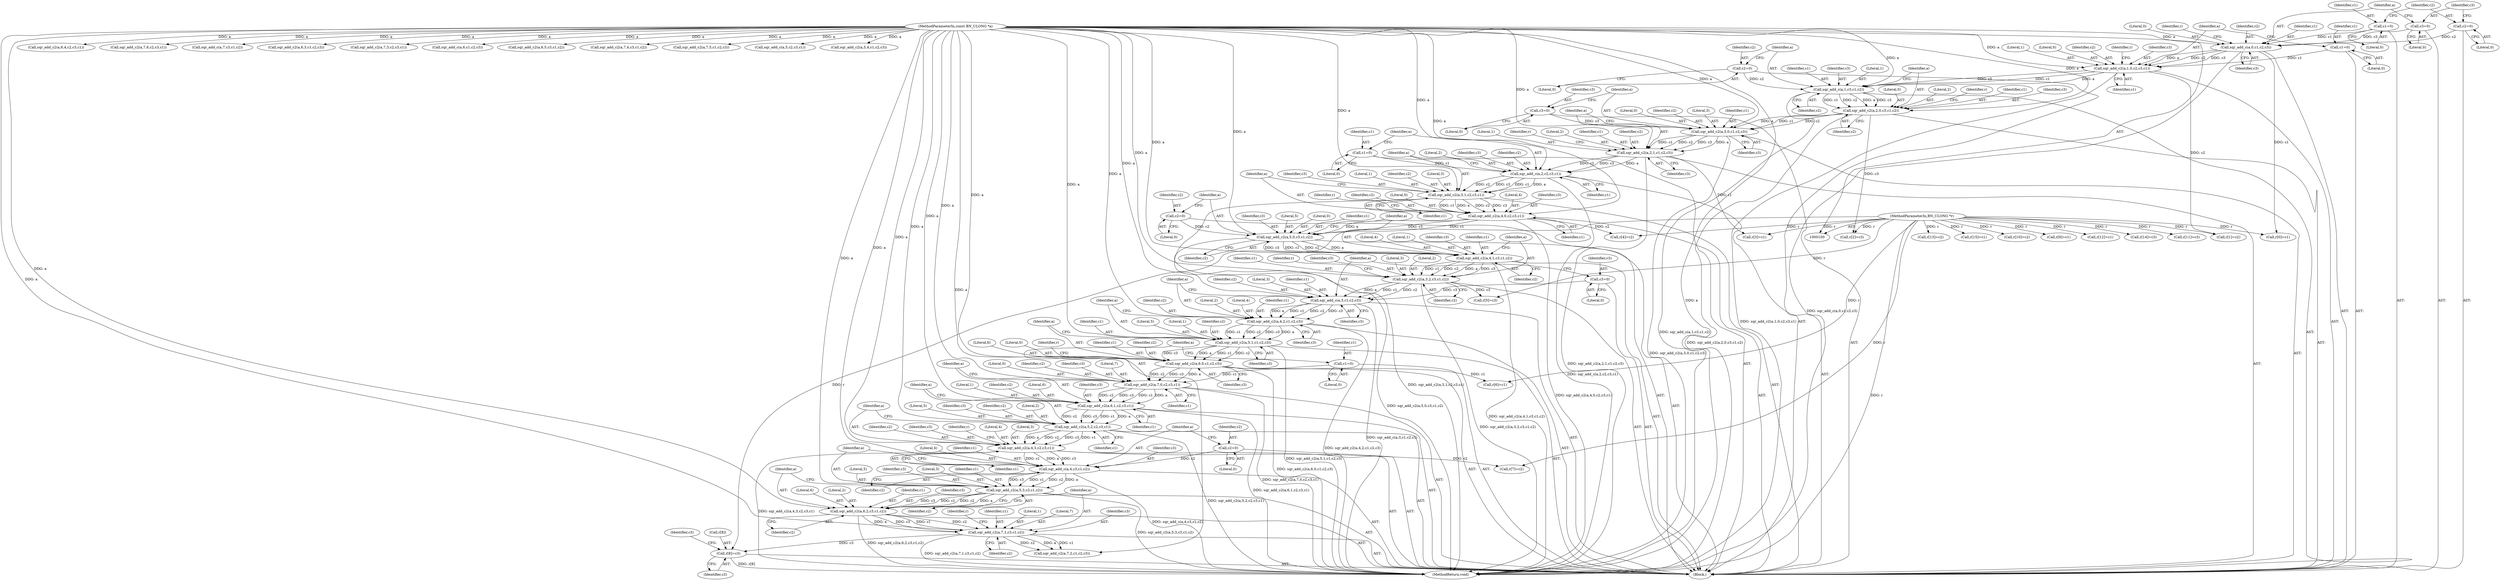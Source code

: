 digraph "0_openssl_a7a44ba55cb4f884c6bc9ceac90072dea38e66d0_2@array" {
"1000343" [label="(Call,r[8]=c3)"];
"1000336" [label="(Call,sqr_add_c2(a,7,1,c3,c1,c2))"];
"1000329" [label="(Call,sqr_add_c2(a,6,2,c3,c1,c2))"];
"1000322" [label="(Call,sqr_add_c2(a,5,3,c3,c1,c2))"];
"1000316" [label="(Call,sqr_add_c(a,4,c3,c1,c2))"];
"1000301" [label="(Call,sqr_add_c2(a,4,3,c2,c3,c1))"];
"1000294" [label="(Call,sqr_add_c2(a,5,2,c2,c3,c1))"];
"1000287" [label="(Call,sqr_add_c2(a,6,1,c2,c3,c1))"];
"1000280" [label="(Call,sqr_add_c2(a,7,0,c2,c3,c1))"];
"1000265" [label="(Call,sqr_add_c2(a,6,0,c1,c2,c3))"];
"1000258" [label="(Call,sqr_add_c2(a,5,1,c1,c2,c3))"];
"1000251" [label="(Call,sqr_add_c2(a,4,2,c1,c2,c3))"];
"1000245" [label="(Call,sqr_add_c(a,3,c1,c2,c3))"];
"1000230" [label="(Call,sqr_add_c2(a,3,2,c3,c1,c2))"];
"1000223" [label="(Call,sqr_add_c2(a,4,1,c3,c1,c2))"];
"1000216" [label="(Call,sqr_add_c2(a,5,0,c3,c1,c2))"];
"1000201" [label="(Call,sqr_add_c2(a,4,0,c2,c3,c1))"];
"1000194" [label="(Call,sqr_add_c2(a,3,1,c2,c3,c1))"];
"1000188" [label="(Call,sqr_add_c(a,2,c2,c3,c1))"];
"1000173" [label="(Call,sqr_add_c2(a,2,1,c1,c2,c3))"];
"1000166" [label="(Call,sqr_add_c2(a,3,0,c1,c2,c3))"];
"1000151" [label="(Call,sqr_add_c2(a,2,0,c3,c1,c2))"];
"1000145" [label="(Call,sqr_add_c(a,1,c3,c1,c2))"];
"1000130" [label="(Call,sqr_add_c2(a,1,0,c2,c3,c1))"];
"1000116" [label="(Call,sqr_add_c(a,0,c1,c2,c3))"];
"1000102" [label="(MethodParameterIn,const BN_ULONG *a)"];
"1000107" [label="(Call,c1=0)"];
"1000110" [label="(Call,c2=0)"];
"1000113" [label="(Call,c3=0)"];
"1000127" [label="(Call,c1=0)"];
"1000142" [label="(Call,c2=0)"];
"1000163" [label="(Call,c3=0)"];
"1000185" [label="(Call,c1=0)"];
"1000213" [label="(Call,c2=0)"];
"1000242" [label="(Call,c3=0)"];
"1000277" [label="(Call,c1=0)"];
"1000313" [label="(Call,c2=0)"];
"1000101" [label="(MethodParameterIn,BN_ULONG *r)"];
"1000205" [label="(Identifier,c2)"];
"1000142" [label="(Call,c2=0)"];
"1000287" [label="(Call,sqr_add_c2(a,6,1,c2,c3,c1))"];
"1000148" [label="(Identifier,c3)"];
"1000333" [label="(Identifier,c3)"];
"1000195" [label="(Identifier,a)"];
"1000227" [label="(Identifier,c3)"];
"1000316" [label="(Call,sqr_add_c(a,4,c3,c1,c2))"];
"1000217" [label="(Identifier,a)"];
"1000351" [label="(Call,sqr_add_c2(a,7,2,c1,c2,c3))"];
"1000185" [label="(Call,c1=0)"];
"1000315" [label="(Literal,0)"];
"1000110" [label="(Call,c2=0)"];
"1000155" [label="(Identifier,c3)"];
"1000169" [label="(Literal,0)"];
"1000294" [label="(Call,sqr_add_c2(a,5,2,c2,c3,c1))"];
"1000345" [label="(Identifier,r)"];
"1000320" [label="(Identifier,c1)"];
"1000328" [label="(Identifier,c2)"];
"1000293" [label="(Identifier,c1)"];
"1000422" [label="(Call,r[11]=c3)"];
"1000218" [label="(Literal,5)"];
"1000307" [label="(Identifier,c1)"];
"1000108" [label="(Identifier,c1)"];
"1000152" [label="(Identifier,a)"];
"1000317" [label="(Identifier,a)"];
"1000259" [label="(Identifier,a)"];
"1000284" [label="(Identifier,c2)"];
"1000219" [label="(Literal,0)"];
"1000334" [label="(Identifier,c1)"];
"1000186" [label="(Identifier,c1)"];
"1000177" [label="(Identifier,c1)"];
"1000131" [label="(Identifier,a)"];
"1000305" [label="(Identifier,c2)"];
"1000281" [label="(Identifier,a)"];
"1000295" [label="(Identifier,a)"];
"1000272" [label="(Call,r[6]=c1)"];
"1000204" [label="(Literal,0)"];
"1000107" [label="(Call,c1=0)"];
"1000290" [label="(Literal,1)"];
"1000248" [label="(Identifier,c1)"];
"1000329" [label="(Call,sqr_add_c2(a,6,2,c3,c1,c2))"];
"1000386" [label="(Call,sqr_add_c2(a,6,4,c2,c3,c1))"];
"1000207" [label="(Identifier,c1)"];
"1000291" [label="(Identifier,c2)"];
"1000114" [label="(Identifier,c3)"];
"1000482" [label="(MethodReturn,void)"];
"1000191" [label="(Identifier,c2)"];
"1000103" [label="(Block,)"];
"1000147" [label="(Literal,1)"];
"1000124" [label="(Identifier,r)"];
"1000167" [label="(Identifier,a)"];
"1000157" [label="(Identifier,c2)"];
"1000251" [label="(Call,sqr_add_c2(a,4,2,c1,c2,c3))"];
"1000300" [label="(Identifier,c1)"];
"1000172" [label="(Identifier,c3)"];
"1000154" [label="(Literal,0)"];
"1000458" [label="(Call,r[13]=c2)"];
"1000336" [label="(Call,sqr_add_c2(a,7,1,c3,c1,c2))"];
"1000254" [label="(Literal,2)"];
"1000190" [label="(Literal,2)"];
"1000193" [label="(Identifier,c1)"];
"1000321" [label="(Identifier,c2)"];
"1000451" [label="(Call,sqr_add_c2(a,7,6,c2,c3,c1))"];
"1000176" [label="(Literal,1)"];
"1000182" [label="(Identifier,r)"];
"1000253" [label="(Literal,4)"];
"1000203" [label="(Literal,4)"];
"1000466" [label="(Call,sqr_add_c(a,7,c3,c1,c2))"];
"1000296" [label="(Literal,5)"];
"1000236" [label="(Identifier,c2)"];
"1000342" [label="(Identifier,c2)"];
"1000139" [label="(Identifier,r)"];
"1000120" [label="(Identifier,c2)"];
"1000113" [label="(Call,c3=0)"];
"1000171" [label="(Identifier,c2)"];
"1000225" [label="(Literal,4)"];
"1000477" [label="(Call,r[15]=c1)"];
"1000323" [label="(Identifier,a)"];
"1000187" [label="(Literal,0)"];
"1000200" [label="(Identifier,c1)"];
"1000299" [label="(Identifier,c3)"];
"1000267" [label="(Literal,6)"];
"1000358" [label="(Call,sqr_add_c2(a,6,3,c1,c2,c3))"];
"1000285" [label="(Identifier,c3)"];
"1000288" [label="(Identifier,a)"];
"1000337" [label="(Identifier,a)"];
"1000153" [label="(Literal,2)"];
"1000250" [label="(Identifier,c3)"];
"1000150" [label="(Identifier,c2)"];
"1000160" [label="(Identifier,r)"];
"1000326" [label="(Identifier,c3)"];
"1000164" [label="(Identifier,c3)"];
"1000232" [label="(Literal,3)"];
"1000222" [label="(Identifier,c2)"];
"1000221" [label="(Identifier,c1)"];
"1000165" [label="(Literal,0)"];
"1000341" [label="(Identifier,c1)"];
"1000199" [label="(Identifier,c3)"];
"1000146" [label="(Identifier,a)"];
"1000255" [label="(Identifier,c1)"];
"1000121" [label="(Identifier,c3)"];
"1000393" [label="(Call,sqr_add_c2(a,7,3,c2,c3,c1))"];
"1000194" [label="(Call,sqr_add_c2(a,3,1,c2,c3,c1))"];
"1000400" [label="(Call,r[10]=c2)"];
"1000130" [label="(Call,sqr_add_c2(a,1,0,c2,c3,c1))"];
"1000129" [label="(Literal,0)"];
"1000102" [label="(MethodParameterIn,const BN_ULONG *a)"];
"1000430" [label="(Call,sqr_add_c(a,6,c1,c2,c3))"];
"1000415" [label="(Call,sqr_add_c2(a,6,5,c3,c1,c2))"];
"1000314" [label="(Identifier,c2)"];
"1000188" [label="(Call,sqr_add_c(a,2,c2,c3,c1))"];
"1000197" [label="(Literal,1)"];
"1000344" [label="(Call,r[8])"];
"1000339" [label="(Literal,1)"];
"1000168" [label="(Literal,3)"];
"1000128" [label="(Identifier,c1)"];
"1000268" [label="(Literal,0)"];
"1000306" [label="(Identifier,c3)"];
"1000101" [label="(MethodParameterIn,BN_ULONG *r)"];
"1000372" [label="(Call,r[9]=c1)"];
"1000274" [label="(Identifier,r)"];
"1000280" [label="(Call,sqr_add_c2(a,7,0,c2,c3,c1))"];
"1000443" [label="(Call,r[12]=c1)"];
"1000234" [label="(Identifier,c3)"];
"1000119" [label="(Identifier,c1)"];
"1000249" [label="(Identifier,c2)"];
"1000330" [label="(Identifier,a)"];
"1000325" [label="(Literal,3)"];
"1000122" [label="(Call,r[0]=c1)"];
"1000327" [label="(Identifier,c1)"];
"1000322" [label="(Call,sqr_add_c2(a,5,3,c3,c1,c2))"];
"1000301" [label="(Call,sqr_add_c2(a,4,3,c2,c3,c1))"];
"1000298" [label="(Identifier,c2)"];
"1000226" [label="(Literal,1)"];
"1000170" [label="(Identifier,c1)"];
"1000233" [label="(Literal,2)"];
"1000206" [label="(Identifier,c3)"];
"1000237" [label="(Call,r[5]=c3)"];
"1000277" [label="(Call,c1=0)"];
"1000192" [label="(Identifier,c3)"];
"1000257" [label="(Identifier,c3)"];
"1000408" [label="(Call,sqr_add_c2(a,7,4,c3,c1,c2))"];
"1000265" [label="(Call,sqr_add_c2(a,6,0,c1,c2,c3))"];
"1000252" [label="(Identifier,a)"];
"1000235" [label="(Identifier,c1)"];
"1000145" [label="(Call,sqr_add_c(a,1,c3,c1,c2))"];
"1000262" [label="(Identifier,c1)"];
"1000180" [label="(Call,r[3]=c1)"];
"1000244" [label="(Literal,0)"];
"1000243" [label="(Identifier,c3)"];
"1000335" [label="(Identifier,c2)"];
"1000116" [label="(Call,sqr_add_c(a,0,c1,c2,c3))"];
"1000137" [label="(Call,r[1]=c2)"];
"1000173" [label="(Call,sqr_add_c2(a,2,1,c1,c2,c3))"];
"1000436" [label="(Call,sqr_add_c2(a,7,5,c1,c2,c3))"];
"1000127" [label="(Call,c1=0)"];
"1000118" [label="(Literal,0)"];
"1000215" [label="(Literal,0)"];
"1000115" [label="(Literal,0)"];
"1000319" [label="(Identifier,c3)"];
"1000231" [label="(Identifier,a)"];
"1000198" [label="(Identifier,c2)"];
"1000343" [label="(Call,r[8]=c3)"];
"1000286" [label="(Identifier,c1)"];
"1000230" [label="(Call,sqr_add_c2(a,3,2,c3,c1,c2))"];
"1000338" [label="(Literal,7)"];
"1000347" [label="(Identifier,c3)"];
"1000349" [label="(Identifier,c3)"];
"1000158" [label="(Call,r[2]=c3)"];
"1000210" [label="(Identifier,r)"];
"1000297" [label="(Literal,2)"];
"1000214" [label="(Identifier,c2)"];
"1000279" [label="(Literal,0)"];
"1000331" [label="(Literal,6)"];
"1000282" [label="(Literal,7)"];
"1000220" [label="(Identifier,c3)"];
"1000201" [label="(Call,sqr_add_c2(a,4,0,c2,c3,c1))"];
"1000189" [label="(Identifier,a)"];
"1000269" [label="(Identifier,c1)"];
"1000260" [label="(Literal,5)"];
"1000228" [label="(Identifier,c1)"];
"1000246" [label="(Identifier,a)"];
"1000135" [label="(Identifier,c3)"];
"1000245" [label="(Call,sqr_add_c(a,3,c1,c2,c3))"];
"1000261" [label="(Literal,1)"];
"1000175" [label="(Literal,2)"];
"1000340" [label="(Identifier,c3)"];
"1000380" [label="(Call,sqr_add_c(a,5,c2,c3,c1))"];
"1000208" [label="(Call,r[4]=c2)"];
"1000112" [label="(Literal,0)"];
"1000318" [label="(Literal,4)"];
"1000256" [label="(Identifier,c2)"];
"1000229" [label="(Identifier,c2)"];
"1000163" [label="(Call,c3=0)"];
"1000196" [label="(Literal,3)"];
"1000149" [label="(Identifier,c1)"];
"1000117" [label="(Identifier,a)"];
"1000365" [label="(Call,sqr_add_c2(a,5,4,c1,c2,c3))"];
"1000302" [label="(Identifier,a)"];
"1000216" [label="(Call,sqr_add_c2(a,5,0,c3,c1,c2))"];
"1000179" [label="(Identifier,c3)"];
"1000109" [label="(Literal,0)"];
"1000271" [label="(Identifier,c3)"];
"1000224" [label="(Identifier,a)"];
"1000174" [label="(Identifier,a)"];
"1000472" [label="(Call,r[14]=c3)"];
"1000166" [label="(Call,sqr_add_c2(a,3,0,c1,c2,c3))"];
"1000270" [label="(Identifier,c2)"];
"1000202" [label="(Identifier,a)"];
"1000239" [label="(Identifier,r)"];
"1000178" [label="(Identifier,c2)"];
"1000213" [label="(Call,c2=0)"];
"1000313" [label="(Call,c2=0)"];
"1000324" [label="(Literal,5)"];
"1000308" [label="(Call,r[7]=c2)"];
"1000151" [label="(Call,sqr_add_c2(a,2,0,c3,c1,c2))"];
"1000278" [label="(Identifier,c1)"];
"1000242" [label="(Call,c3=0)"];
"1000144" [label="(Literal,0)"];
"1000143" [label="(Identifier,c2)"];
"1000289" [label="(Literal,6)"];
"1000264" [label="(Identifier,c3)"];
"1000258" [label="(Call,sqr_add_c2(a,5,1,c1,c2,c3))"];
"1000132" [label="(Literal,1)"];
"1000292" [label="(Identifier,c3)"];
"1000332" [label="(Literal,2)"];
"1000310" [label="(Identifier,r)"];
"1000156" [label="(Identifier,c1)"];
"1000303" [label="(Literal,4)"];
"1000304" [label="(Literal,3)"];
"1000247" [label="(Literal,3)"];
"1000283" [label="(Literal,0)"];
"1000266" [label="(Identifier,a)"];
"1000263" [label="(Identifier,c2)"];
"1000133" [label="(Literal,0)"];
"1000223" [label="(Call,sqr_add_c2(a,4,1,c3,c1,c2))"];
"1000136" [label="(Identifier,c1)"];
"1000134" [label="(Identifier,c2)"];
"1000111" [label="(Identifier,c2)"];
"1000343" -> "1000103"  [label="AST: "];
"1000343" -> "1000347"  [label="CFG: "];
"1000344" -> "1000343"  [label="AST: "];
"1000347" -> "1000343"  [label="AST: "];
"1000349" -> "1000343"  [label="CFG: "];
"1000343" -> "1000482"  [label="DDG: r[8]"];
"1000336" -> "1000343"  [label="DDG: c3"];
"1000101" -> "1000343"  [label="DDG: r"];
"1000336" -> "1000103"  [label="AST: "];
"1000336" -> "1000342"  [label="CFG: "];
"1000337" -> "1000336"  [label="AST: "];
"1000338" -> "1000336"  [label="AST: "];
"1000339" -> "1000336"  [label="AST: "];
"1000340" -> "1000336"  [label="AST: "];
"1000341" -> "1000336"  [label="AST: "];
"1000342" -> "1000336"  [label="AST: "];
"1000345" -> "1000336"  [label="CFG: "];
"1000336" -> "1000482"  [label="DDG: sqr_add_c2(a,7,1,c3,c1,c2)"];
"1000329" -> "1000336"  [label="DDG: a"];
"1000329" -> "1000336"  [label="DDG: c3"];
"1000329" -> "1000336"  [label="DDG: c1"];
"1000329" -> "1000336"  [label="DDG: c2"];
"1000102" -> "1000336"  [label="DDG: a"];
"1000336" -> "1000351"  [label="DDG: a"];
"1000336" -> "1000351"  [label="DDG: c1"];
"1000336" -> "1000351"  [label="DDG: c2"];
"1000329" -> "1000103"  [label="AST: "];
"1000329" -> "1000335"  [label="CFG: "];
"1000330" -> "1000329"  [label="AST: "];
"1000331" -> "1000329"  [label="AST: "];
"1000332" -> "1000329"  [label="AST: "];
"1000333" -> "1000329"  [label="AST: "];
"1000334" -> "1000329"  [label="AST: "];
"1000335" -> "1000329"  [label="AST: "];
"1000337" -> "1000329"  [label="CFG: "];
"1000329" -> "1000482"  [label="DDG: sqr_add_c2(a,6,2,c3,c1,c2)"];
"1000322" -> "1000329"  [label="DDG: a"];
"1000322" -> "1000329"  [label="DDG: c3"];
"1000322" -> "1000329"  [label="DDG: c1"];
"1000322" -> "1000329"  [label="DDG: c2"];
"1000102" -> "1000329"  [label="DDG: a"];
"1000322" -> "1000103"  [label="AST: "];
"1000322" -> "1000328"  [label="CFG: "];
"1000323" -> "1000322"  [label="AST: "];
"1000324" -> "1000322"  [label="AST: "];
"1000325" -> "1000322"  [label="AST: "];
"1000326" -> "1000322"  [label="AST: "];
"1000327" -> "1000322"  [label="AST: "];
"1000328" -> "1000322"  [label="AST: "];
"1000330" -> "1000322"  [label="CFG: "];
"1000322" -> "1000482"  [label="DDG: sqr_add_c2(a,5,3,c3,c1,c2)"];
"1000316" -> "1000322"  [label="DDG: a"];
"1000316" -> "1000322"  [label="DDG: c3"];
"1000316" -> "1000322"  [label="DDG: c1"];
"1000316" -> "1000322"  [label="DDG: c2"];
"1000102" -> "1000322"  [label="DDG: a"];
"1000316" -> "1000103"  [label="AST: "];
"1000316" -> "1000321"  [label="CFG: "];
"1000317" -> "1000316"  [label="AST: "];
"1000318" -> "1000316"  [label="AST: "];
"1000319" -> "1000316"  [label="AST: "];
"1000320" -> "1000316"  [label="AST: "];
"1000321" -> "1000316"  [label="AST: "];
"1000323" -> "1000316"  [label="CFG: "];
"1000316" -> "1000482"  [label="DDG: sqr_add_c(a,4,c3,c1,c2)"];
"1000301" -> "1000316"  [label="DDG: a"];
"1000301" -> "1000316"  [label="DDG: c3"];
"1000301" -> "1000316"  [label="DDG: c1"];
"1000102" -> "1000316"  [label="DDG: a"];
"1000313" -> "1000316"  [label="DDG: c2"];
"1000301" -> "1000103"  [label="AST: "];
"1000301" -> "1000307"  [label="CFG: "];
"1000302" -> "1000301"  [label="AST: "];
"1000303" -> "1000301"  [label="AST: "];
"1000304" -> "1000301"  [label="AST: "];
"1000305" -> "1000301"  [label="AST: "];
"1000306" -> "1000301"  [label="AST: "];
"1000307" -> "1000301"  [label="AST: "];
"1000310" -> "1000301"  [label="CFG: "];
"1000301" -> "1000482"  [label="DDG: sqr_add_c2(a,4,3,c2,c3,c1)"];
"1000294" -> "1000301"  [label="DDG: a"];
"1000294" -> "1000301"  [label="DDG: c2"];
"1000294" -> "1000301"  [label="DDG: c3"];
"1000294" -> "1000301"  [label="DDG: c1"];
"1000102" -> "1000301"  [label="DDG: a"];
"1000301" -> "1000308"  [label="DDG: c2"];
"1000294" -> "1000103"  [label="AST: "];
"1000294" -> "1000300"  [label="CFG: "];
"1000295" -> "1000294"  [label="AST: "];
"1000296" -> "1000294"  [label="AST: "];
"1000297" -> "1000294"  [label="AST: "];
"1000298" -> "1000294"  [label="AST: "];
"1000299" -> "1000294"  [label="AST: "];
"1000300" -> "1000294"  [label="AST: "];
"1000302" -> "1000294"  [label="CFG: "];
"1000294" -> "1000482"  [label="DDG: sqr_add_c2(a,5,2,c2,c3,c1)"];
"1000287" -> "1000294"  [label="DDG: a"];
"1000287" -> "1000294"  [label="DDG: c2"];
"1000287" -> "1000294"  [label="DDG: c3"];
"1000287" -> "1000294"  [label="DDG: c1"];
"1000102" -> "1000294"  [label="DDG: a"];
"1000287" -> "1000103"  [label="AST: "];
"1000287" -> "1000293"  [label="CFG: "];
"1000288" -> "1000287"  [label="AST: "];
"1000289" -> "1000287"  [label="AST: "];
"1000290" -> "1000287"  [label="AST: "];
"1000291" -> "1000287"  [label="AST: "];
"1000292" -> "1000287"  [label="AST: "];
"1000293" -> "1000287"  [label="AST: "];
"1000295" -> "1000287"  [label="CFG: "];
"1000287" -> "1000482"  [label="DDG: sqr_add_c2(a,6,1,c2,c3,c1)"];
"1000280" -> "1000287"  [label="DDG: a"];
"1000280" -> "1000287"  [label="DDG: c2"];
"1000280" -> "1000287"  [label="DDG: c3"];
"1000280" -> "1000287"  [label="DDG: c1"];
"1000102" -> "1000287"  [label="DDG: a"];
"1000280" -> "1000103"  [label="AST: "];
"1000280" -> "1000286"  [label="CFG: "];
"1000281" -> "1000280"  [label="AST: "];
"1000282" -> "1000280"  [label="AST: "];
"1000283" -> "1000280"  [label="AST: "];
"1000284" -> "1000280"  [label="AST: "];
"1000285" -> "1000280"  [label="AST: "];
"1000286" -> "1000280"  [label="AST: "];
"1000288" -> "1000280"  [label="CFG: "];
"1000280" -> "1000482"  [label="DDG: sqr_add_c2(a,7,0,c2,c3,c1)"];
"1000265" -> "1000280"  [label="DDG: a"];
"1000265" -> "1000280"  [label="DDG: c2"];
"1000265" -> "1000280"  [label="DDG: c3"];
"1000102" -> "1000280"  [label="DDG: a"];
"1000277" -> "1000280"  [label="DDG: c1"];
"1000265" -> "1000103"  [label="AST: "];
"1000265" -> "1000271"  [label="CFG: "];
"1000266" -> "1000265"  [label="AST: "];
"1000267" -> "1000265"  [label="AST: "];
"1000268" -> "1000265"  [label="AST: "];
"1000269" -> "1000265"  [label="AST: "];
"1000270" -> "1000265"  [label="AST: "];
"1000271" -> "1000265"  [label="AST: "];
"1000274" -> "1000265"  [label="CFG: "];
"1000265" -> "1000482"  [label="DDG: sqr_add_c2(a,6,0,c1,c2,c3)"];
"1000258" -> "1000265"  [label="DDG: a"];
"1000258" -> "1000265"  [label="DDG: c1"];
"1000258" -> "1000265"  [label="DDG: c2"];
"1000258" -> "1000265"  [label="DDG: c3"];
"1000102" -> "1000265"  [label="DDG: a"];
"1000265" -> "1000272"  [label="DDG: c1"];
"1000258" -> "1000103"  [label="AST: "];
"1000258" -> "1000264"  [label="CFG: "];
"1000259" -> "1000258"  [label="AST: "];
"1000260" -> "1000258"  [label="AST: "];
"1000261" -> "1000258"  [label="AST: "];
"1000262" -> "1000258"  [label="AST: "];
"1000263" -> "1000258"  [label="AST: "];
"1000264" -> "1000258"  [label="AST: "];
"1000266" -> "1000258"  [label="CFG: "];
"1000258" -> "1000482"  [label="DDG: sqr_add_c2(a,5,1,c1,c2,c3)"];
"1000251" -> "1000258"  [label="DDG: a"];
"1000251" -> "1000258"  [label="DDG: c1"];
"1000251" -> "1000258"  [label="DDG: c2"];
"1000251" -> "1000258"  [label="DDG: c3"];
"1000102" -> "1000258"  [label="DDG: a"];
"1000251" -> "1000103"  [label="AST: "];
"1000251" -> "1000257"  [label="CFG: "];
"1000252" -> "1000251"  [label="AST: "];
"1000253" -> "1000251"  [label="AST: "];
"1000254" -> "1000251"  [label="AST: "];
"1000255" -> "1000251"  [label="AST: "];
"1000256" -> "1000251"  [label="AST: "];
"1000257" -> "1000251"  [label="AST: "];
"1000259" -> "1000251"  [label="CFG: "];
"1000251" -> "1000482"  [label="DDG: sqr_add_c2(a,4,2,c1,c2,c3)"];
"1000245" -> "1000251"  [label="DDG: a"];
"1000245" -> "1000251"  [label="DDG: c1"];
"1000245" -> "1000251"  [label="DDG: c2"];
"1000245" -> "1000251"  [label="DDG: c3"];
"1000102" -> "1000251"  [label="DDG: a"];
"1000245" -> "1000103"  [label="AST: "];
"1000245" -> "1000250"  [label="CFG: "];
"1000246" -> "1000245"  [label="AST: "];
"1000247" -> "1000245"  [label="AST: "];
"1000248" -> "1000245"  [label="AST: "];
"1000249" -> "1000245"  [label="AST: "];
"1000250" -> "1000245"  [label="AST: "];
"1000252" -> "1000245"  [label="CFG: "];
"1000245" -> "1000482"  [label="DDG: sqr_add_c(a,3,c1,c2,c3)"];
"1000230" -> "1000245"  [label="DDG: a"];
"1000230" -> "1000245"  [label="DDG: c1"];
"1000230" -> "1000245"  [label="DDG: c2"];
"1000102" -> "1000245"  [label="DDG: a"];
"1000242" -> "1000245"  [label="DDG: c3"];
"1000230" -> "1000103"  [label="AST: "];
"1000230" -> "1000236"  [label="CFG: "];
"1000231" -> "1000230"  [label="AST: "];
"1000232" -> "1000230"  [label="AST: "];
"1000233" -> "1000230"  [label="AST: "];
"1000234" -> "1000230"  [label="AST: "];
"1000235" -> "1000230"  [label="AST: "];
"1000236" -> "1000230"  [label="AST: "];
"1000239" -> "1000230"  [label="CFG: "];
"1000230" -> "1000482"  [label="DDG: sqr_add_c2(a,3,2,c3,c1,c2)"];
"1000223" -> "1000230"  [label="DDG: a"];
"1000223" -> "1000230"  [label="DDG: c3"];
"1000223" -> "1000230"  [label="DDG: c1"];
"1000223" -> "1000230"  [label="DDG: c2"];
"1000102" -> "1000230"  [label="DDG: a"];
"1000230" -> "1000237"  [label="DDG: c3"];
"1000223" -> "1000103"  [label="AST: "];
"1000223" -> "1000229"  [label="CFG: "];
"1000224" -> "1000223"  [label="AST: "];
"1000225" -> "1000223"  [label="AST: "];
"1000226" -> "1000223"  [label="AST: "];
"1000227" -> "1000223"  [label="AST: "];
"1000228" -> "1000223"  [label="AST: "];
"1000229" -> "1000223"  [label="AST: "];
"1000231" -> "1000223"  [label="CFG: "];
"1000223" -> "1000482"  [label="DDG: sqr_add_c2(a,4,1,c3,c1,c2)"];
"1000216" -> "1000223"  [label="DDG: a"];
"1000216" -> "1000223"  [label="DDG: c3"];
"1000216" -> "1000223"  [label="DDG: c1"];
"1000216" -> "1000223"  [label="DDG: c2"];
"1000102" -> "1000223"  [label="DDG: a"];
"1000216" -> "1000103"  [label="AST: "];
"1000216" -> "1000222"  [label="CFG: "];
"1000217" -> "1000216"  [label="AST: "];
"1000218" -> "1000216"  [label="AST: "];
"1000219" -> "1000216"  [label="AST: "];
"1000220" -> "1000216"  [label="AST: "];
"1000221" -> "1000216"  [label="AST: "];
"1000222" -> "1000216"  [label="AST: "];
"1000224" -> "1000216"  [label="CFG: "];
"1000216" -> "1000482"  [label="DDG: sqr_add_c2(a,5,0,c3,c1,c2)"];
"1000201" -> "1000216"  [label="DDG: a"];
"1000201" -> "1000216"  [label="DDG: c3"];
"1000201" -> "1000216"  [label="DDG: c1"];
"1000102" -> "1000216"  [label="DDG: a"];
"1000213" -> "1000216"  [label="DDG: c2"];
"1000201" -> "1000103"  [label="AST: "];
"1000201" -> "1000207"  [label="CFG: "];
"1000202" -> "1000201"  [label="AST: "];
"1000203" -> "1000201"  [label="AST: "];
"1000204" -> "1000201"  [label="AST: "];
"1000205" -> "1000201"  [label="AST: "];
"1000206" -> "1000201"  [label="AST: "];
"1000207" -> "1000201"  [label="AST: "];
"1000210" -> "1000201"  [label="CFG: "];
"1000201" -> "1000482"  [label="DDG: sqr_add_c2(a,4,0,c2,c3,c1)"];
"1000194" -> "1000201"  [label="DDG: a"];
"1000194" -> "1000201"  [label="DDG: c2"];
"1000194" -> "1000201"  [label="DDG: c3"];
"1000194" -> "1000201"  [label="DDG: c1"];
"1000102" -> "1000201"  [label="DDG: a"];
"1000201" -> "1000208"  [label="DDG: c2"];
"1000194" -> "1000103"  [label="AST: "];
"1000194" -> "1000200"  [label="CFG: "];
"1000195" -> "1000194"  [label="AST: "];
"1000196" -> "1000194"  [label="AST: "];
"1000197" -> "1000194"  [label="AST: "];
"1000198" -> "1000194"  [label="AST: "];
"1000199" -> "1000194"  [label="AST: "];
"1000200" -> "1000194"  [label="AST: "];
"1000202" -> "1000194"  [label="CFG: "];
"1000194" -> "1000482"  [label="DDG: sqr_add_c2(a,3,1,c2,c3,c1)"];
"1000188" -> "1000194"  [label="DDG: a"];
"1000188" -> "1000194"  [label="DDG: c2"];
"1000188" -> "1000194"  [label="DDG: c3"];
"1000188" -> "1000194"  [label="DDG: c1"];
"1000102" -> "1000194"  [label="DDG: a"];
"1000188" -> "1000103"  [label="AST: "];
"1000188" -> "1000193"  [label="CFG: "];
"1000189" -> "1000188"  [label="AST: "];
"1000190" -> "1000188"  [label="AST: "];
"1000191" -> "1000188"  [label="AST: "];
"1000192" -> "1000188"  [label="AST: "];
"1000193" -> "1000188"  [label="AST: "];
"1000195" -> "1000188"  [label="CFG: "];
"1000188" -> "1000482"  [label="DDG: sqr_add_c(a,2,c2,c3,c1)"];
"1000173" -> "1000188"  [label="DDG: a"];
"1000173" -> "1000188"  [label="DDG: c2"];
"1000173" -> "1000188"  [label="DDG: c3"];
"1000102" -> "1000188"  [label="DDG: a"];
"1000185" -> "1000188"  [label="DDG: c1"];
"1000173" -> "1000103"  [label="AST: "];
"1000173" -> "1000179"  [label="CFG: "];
"1000174" -> "1000173"  [label="AST: "];
"1000175" -> "1000173"  [label="AST: "];
"1000176" -> "1000173"  [label="AST: "];
"1000177" -> "1000173"  [label="AST: "];
"1000178" -> "1000173"  [label="AST: "];
"1000179" -> "1000173"  [label="AST: "];
"1000182" -> "1000173"  [label="CFG: "];
"1000173" -> "1000482"  [label="DDG: sqr_add_c2(a,2,1,c1,c2,c3)"];
"1000166" -> "1000173"  [label="DDG: a"];
"1000166" -> "1000173"  [label="DDG: c1"];
"1000166" -> "1000173"  [label="DDG: c2"];
"1000166" -> "1000173"  [label="DDG: c3"];
"1000102" -> "1000173"  [label="DDG: a"];
"1000173" -> "1000180"  [label="DDG: c1"];
"1000166" -> "1000103"  [label="AST: "];
"1000166" -> "1000172"  [label="CFG: "];
"1000167" -> "1000166"  [label="AST: "];
"1000168" -> "1000166"  [label="AST: "];
"1000169" -> "1000166"  [label="AST: "];
"1000170" -> "1000166"  [label="AST: "];
"1000171" -> "1000166"  [label="AST: "];
"1000172" -> "1000166"  [label="AST: "];
"1000174" -> "1000166"  [label="CFG: "];
"1000166" -> "1000482"  [label="DDG: sqr_add_c2(a,3,0,c1,c2,c3)"];
"1000151" -> "1000166"  [label="DDG: a"];
"1000151" -> "1000166"  [label="DDG: c1"];
"1000151" -> "1000166"  [label="DDG: c2"];
"1000102" -> "1000166"  [label="DDG: a"];
"1000163" -> "1000166"  [label="DDG: c3"];
"1000151" -> "1000103"  [label="AST: "];
"1000151" -> "1000157"  [label="CFG: "];
"1000152" -> "1000151"  [label="AST: "];
"1000153" -> "1000151"  [label="AST: "];
"1000154" -> "1000151"  [label="AST: "];
"1000155" -> "1000151"  [label="AST: "];
"1000156" -> "1000151"  [label="AST: "];
"1000157" -> "1000151"  [label="AST: "];
"1000160" -> "1000151"  [label="CFG: "];
"1000151" -> "1000482"  [label="DDG: sqr_add_c2(a,2,0,c3,c1,c2)"];
"1000145" -> "1000151"  [label="DDG: a"];
"1000145" -> "1000151"  [label="DDG: c3"];
"1000145" -> "1000151"  [label="DDG: c1"];
"1000145" -> "1000151"  [label="DDG: c2"];
"1000102" -> "1000151"  [label="DDG: a"];
"1000151" -> "1000158"  [label="DDG: c3"];
"1000145" -> "1000103"  [label="AST: "];
"1000145" -> "1000150"  [label="CFG: "];
"1000146" -> "1000145"  [label="AST: "];
"1000147" -> "1000145"  [label="AST: "];
"1000148" -> "1000145"  [label="AST: "];
"1000149" -> "1000145"  [label="AST: "];
"1000150" -> "1000145"  [label="AST: "];
"1000152" -> "1000145"  [label="CFG: "];
"1000145" -> "1000482"  [label="DDG: sqr_add_c(a,1,c3,c1,c2)"];
"1000130" -> "1000145"  [label="DDG: a"];
"1000130" -> "1000145"  [label="DDG: c3"];
"1000130" -> "1000145"  [label="DDG: c1"];
"1000102" -> "1000145"  [label="DDG: a"];
"1000142" -> "1000145"  [label="DDG: c2"];
"1000130" -> "1000103"  [label="AST: "];
"1000130" -> "1000136"  [label="CFG: "];
"1000131" -> "1000130"  [label="AST: "];
"1000132" -> "1000130"  [label="AST: "];
"1000133" -> "1000130"  [label="AST: "];
"1000134" -> "1000130"  [label="AST: "];
"1000135" -> "1000130"  [label="AST: "];
"1000136" -> "1000130"  [label="AST: "];
"1000139" -> "1000130"  [label="CFG: "];
"1000130" -> "1000482"  [label="DDG: sqr_add_c2(a,1,0,c2,c3,c1)"];
"1000116" -> "1000130"  [label="DDG: a"];
"1000116" -> "1000130"  [label="DDG: c2"];
"1000116" -> "1000130"  [label="DDG: c3"];
"1000102" -> "1000130"  [label="DDG: a"];
"1000127" -> "1000130"  [label="DDG: c1"];
"1000130" -> "1000137"  [label="DDG: c2"];
"1000116" -> "1000103"  [label="AST: "];
"1000116" -> "1000121"  [label="CFG: "];
"1000117" -> "1000116"  [label="AST: "];
"1000118" -> "1000116"  [label="AST: "];
"1000119" -> "1000116"  [label="AST: "];
"1000120" -> "1000116"  [label="AST: "];
"1000121" -> "1000116"  [label="AST: "];
"1000124" -> "1000116"  [label="CFG: "];
"1000116" -> "1000482"  [label="DDG: sqr_add_c(a,0,c1,c2,c3)"];
"1000102" -> "1000116"  [label="DDG: a"];
"1000107" -> "1000116"  [label="DDG: c1"];
"1000110" -> "1000116"  [label="DDG: c2"];
"1000113" -> "1000116"  [label="DDG: c3"];
"1000116" -> "1000122"  [label="DDG: c1"];
"1000102" -> "1000100"  [label="AST: "];
"1000102" -> "1000482"  [label="DDG: a"];
"1000102" -> "1000351"  [label="DDG: a"];
"1000102" -> "1000358"  [label="DDG: a"];
"1000102" -> "1000365"  [label="DDG: a"];
"1000102" -> "1000380"  [label="DDG: a"];
"1000102" -> "1000386"  [label="DDG: a"];
"1000102" -> "1000393"  [label="DDG: a"];
"1000102" -> "1000408"  [label="DDG: a"];
"1000102" -> "1000415"  [label="DDG: a"];
"1000102" -> "1000430"  [label="DDG: a"];
"1000102" -> "1000436"  [label="DDG: a"];
"1000102" -> "1000451"  [label="DDG: a"];
"1000102" -> "1000466"  [label="DDG: a"];
"1000107" -> "1000103"  [label="AST: "];
"1000107" -> "1000109"  [label="CFG: "];
"1000108" -> "1000107"  [label="AST: "];
"1000109" -> "1000107"  [label="AST: "];
"1000111" -> "1000107"  [label="CFG: "];
"1000110" -> "1000103"  [label="AST: "];
"1000110" -> "1000112"  [label="CFG: "];
"1000111" -> "1000110"  [label="AST: "];
"1000112" -> "1000110"  [label="AST: "];
"1000114" -> "1000110"  [label="CFG: "];
"1000113" -> "1000103"  [label="AST: "];
"1000113" -> "1000115"  [label="CFG: "];
"1000114" -> "1000113"  [label="AST: "];
"1000115" -> "1000113"  [label="AST: "];
"1000117" -> "1000113"  [label="CFG: "];
"1000127" -> "1000103"  [label="AST: "];
"1000127" -> "1000129"  [label="CFG: "];
"1000128" -> "1000127"  [label="AST: "];
"1000129" -> "1000127"  [label="AST: "];
"1000131" -> "1000127"  [label="CFG: "];
"1000142" -> "1000103"  [label="AST: "];
"1000142" -> "1000144"  [label="CFG: "];
"1000143" -> "1000142"  [label="AST: "];
"1000144" -> "1000142"  [label="AST: "];
"1000146" -> "1000142"  [label="CFG: "];
"1000163" -> "1000103"  [label="AST: "];
"1000163" -> "1000165"  [label="CFG: "];
"1000164" -> "1000163"  [label="AST: "];
"1000165" -> "1000163"  [label="AST: "];
"1000167" -> "1000163"  [label="CFG: "];
"1000185" -> "1000103"  [label="AST: "];
"1000185" -> "1000187"  [label="CFG: "];
"1000186" -> "1000185"  [label="AST: "];
"1000187" -> "1000185"  [label="AST: "];
"1000189" -> "1000185"  [label="CFG: "];
"1000213" -> "1000103"  [label="AST: "];
"1000213" -> "1000215"  [label="CFG: "];
"1000214" -> "1000213"  [label="AST: "];
"1000215" -> "1000213"  [label="AST: "];
"1000217" -> "1000213"  [label="CFG: "];
"1000242" -> "1000103"  [label="AST: "];
"1000242" -> "1000244"  [label="CFG: "];
"1000243" -> "1000242"  [label="AST: "];
"1000244" -> "1000242"  [label="AST: "];
"1000246" -> "1000242"  [label="CFG: "];
"1000277" -> "1000103"  [label="AST: "];
"1000277" -> "1000279"  [label="CFG: "];
"1000278" -> "1000277"  [label="AST: "];
"1000279" -> "1000277"  [label="AST: "];
"1000281" -> "1000277"  [label="CFG: "];
"1000313" -> "1000103"  [label="AST: "];
"1000313" -> "1000315"  [label="CFG: "];
"1000314" -> "1000313"  [label="AST: "];
"1000315" -> "1000313"  [label="AST: "];
"1000317" -> "1000313"  [label="CFG: "];
"1000101" -> "1000100"  [label="AST: "];
"1000101" -> "1000482"  [label="DDG: r"];
"1000101" -> "1000122"  [label="DDG: r"];
"1000101" -> "1000137"  [label="DDG: r"];
"1000101" -> "1000158"  [label="DDG: r"];
"1000101" -> "1000180"  [label="DDG: r"];
"1000101" -> "1000208"  [label="DDG: r"];
"1000101" -> "1000237"  [label="DDG: r"];
"1000101" -> "1000272"  [label="DDG: r"];
"1000101" -> "1000308"  [label="DDG: r"];
"1000101" -> "1000372"  [label="DDG: r"];
"1000101" -> "1000400"  [label="DDG: r"];
"1000101" -> "1000422"  [label="DDG: r"];
"1000101" -> "1000443"  [label="DDG: r"];
"1000101" -> "1000458"  [label="DDG: r"];
"1000101" -> "1000472"  [label="DDG: r"];
"1000101" -> "1000477"  [label="DDG: r"];
}
